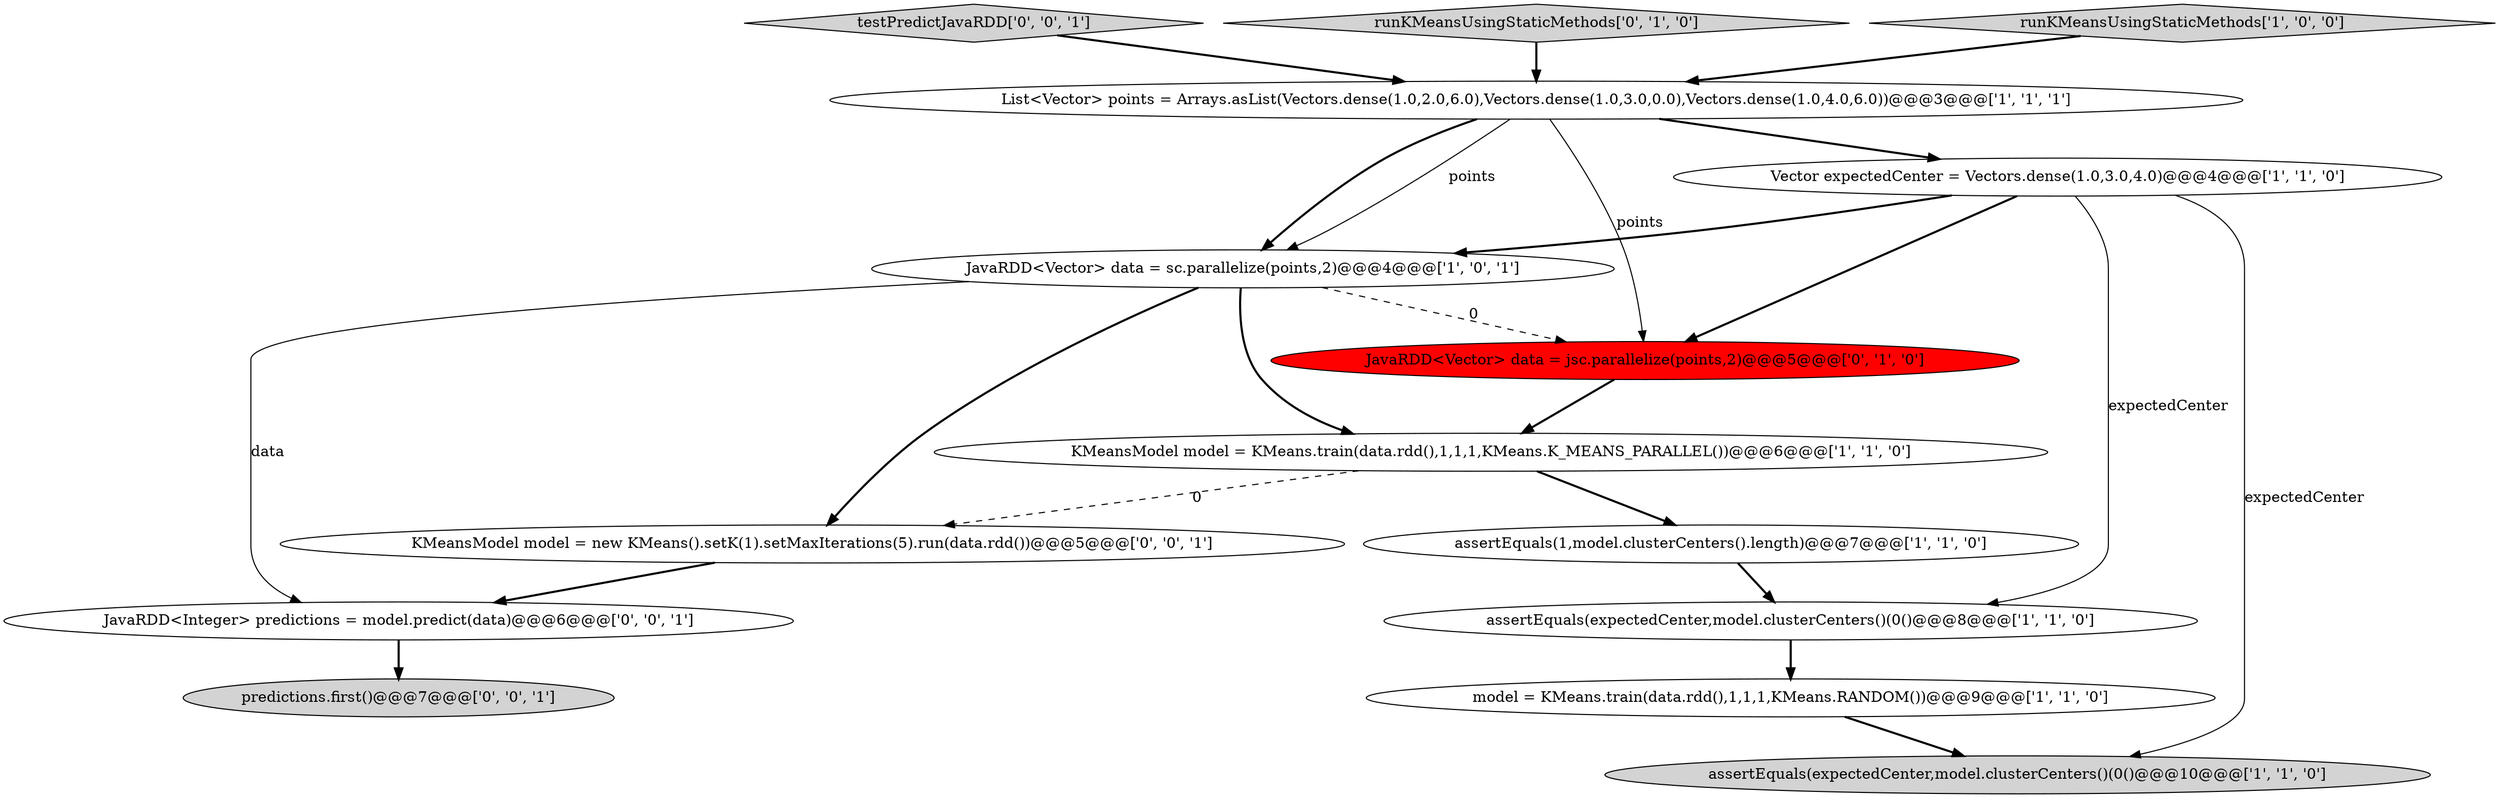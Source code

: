 digraph {
9 [style = filled, label = "JavaRDD<Vector> data = jsc.parallelize(points,2)@@@5@@@['0', '1', '0']", fillcolor = red, shape = ellipse image = "AAA1AAABBB2BBB"];
14 [style = filled, label = "testPredictJavaRDD['0', '0', '1']", fillcolor = lightgray, shape = diamond image = "AAA0AAABBB3BBB"];
5 [style = filled, label = "JavaRDD<Vector> data = sc.parallelize(points,2)@@@4@@@['1', '0', '1']", fillcolor = white, shape = ellipse image = "AAA0AAABBB1BBB"];
10 [style = filled, label = "runKMeansUsingStaticMethods['0', '1', '0']", fillcolor = lightgray, shape = diamond image = "AAA0AAABBB2BBB"];
1 [style = filled, label = "KMeansModel model = KMeans.train(data.rdd(),1,1,1,KMeans.K_MEANS_PARALLEL())@@@6@@@['1', '1', '0']", fillcolor = white, shape = ellipse image = "AAA0AAABBB1BBB"];
8 [style = filled, label = "assertEquals(1,model.clusterCenters().length)@@@7@@@['1', '1', '0']", fillcolor = white, shape = ellipse image = "AAA0AAABBB1BBB"];
4 [style = filled, label = "runKMeansUsingStaticMethods['1', '0', '0']", fillcolor = lightgray, shape = diamond image = "AAA0AAABBB1BBB"];
13 [style = filled, label = "JavaRDD<Integer> predictions = model.predict(data)@@@6@@@['0', '0', '1']", fillcolor = white, shape = ellipse image = "AAA0AAABBB3BBB"];
6 [style = filled, label = "assertEquals(expectedCenter,model.clusterCenters()(0()@@@10@@@['1', '1', '0']", fillcolor = lightgray, shape = ellipse image = "AAA0AAABBB1BBB"];
11 [style = filled, label = "predictions.first()@@@7@@@['0', '0', '1']", fillcolor = lightgray, shape = ellipse image = "AAA0AAABBB3BBB"];
3 [style = filled, label = "assertEquals(expectedCenter,model.clusterCenters()(0()@@@8@@@['1', '1', '0']", fillcolor = white, shape = ellipse image = "AAA0AAABBB1BBB"];
2 [style = filled, label = "model = KMeans.train(data.rdd(),1,1,1,KMeans.RANDOM())@@@9@@@['1', '1', '0']", fillcolor = white, shape = ellipse image = "AAA0AAABBB1BBB"];
12 [style = filled, label = "KMeansModel model = new KMeans().setK(1).setMaxIterations(5).run(data.rdd())@@@5@@@['0', '0', '1']", fillcolor = white, shape = ellipse image = "AAA0AAABBB3BBB"];
0 [style = filled, label = "List<Vector> points = Arrays.asList(Vectors.dense(1.0,2.0,6.0),Vectors.dense(1.0,3.0,0.0),Vectors.dense(1.0,4.0,6.0))@@@3@@@['1', '1', '1']", fillcolor = white, shape = ellipse image = "AAA0AAABBB1BBB"];
7 [style = filled, label = "Vector expectedCenter = Vectors.dense(1.0,3.0,4.0)@@@4@@@['1', '1', '0']", fillcolor = white, shape = ellipse image = "AAA0AAABBB1BBB"];
0->5 [style = solid, label="points"];
0->9 [style = solid, label="points"];
1->8 [style = bold, label=""];
2->6 [style = bold, label=""];
7->6 [style = solid, label="expectedCenter"];
8->3 [style = bold, label=""];
5->9 [style = dashed, label="0"];
13->11 [style = bold, label=""];
4->0 [style = bold, label=""];
0->7 [style = bold, label=""];
7->9 [style = bold, label=""];
12->13 [style = bold, label=""];
5->1 [style = bold, label=""];
1->12 [style = dashed, label="0"];
7->5 [style = bold, label=""];
3->2 [style = bold, label=""];
14->0 [style = bold, label=""];
5->12 [style = bold, label=""];
7->3 [style = solid, label="expectedCenter"];
10->0 [style = bold, label=""];
5->13 [style = solid, label="data"];
9->1 [style = bold, label=""];
0->5 [style = bold, label=""];
}
